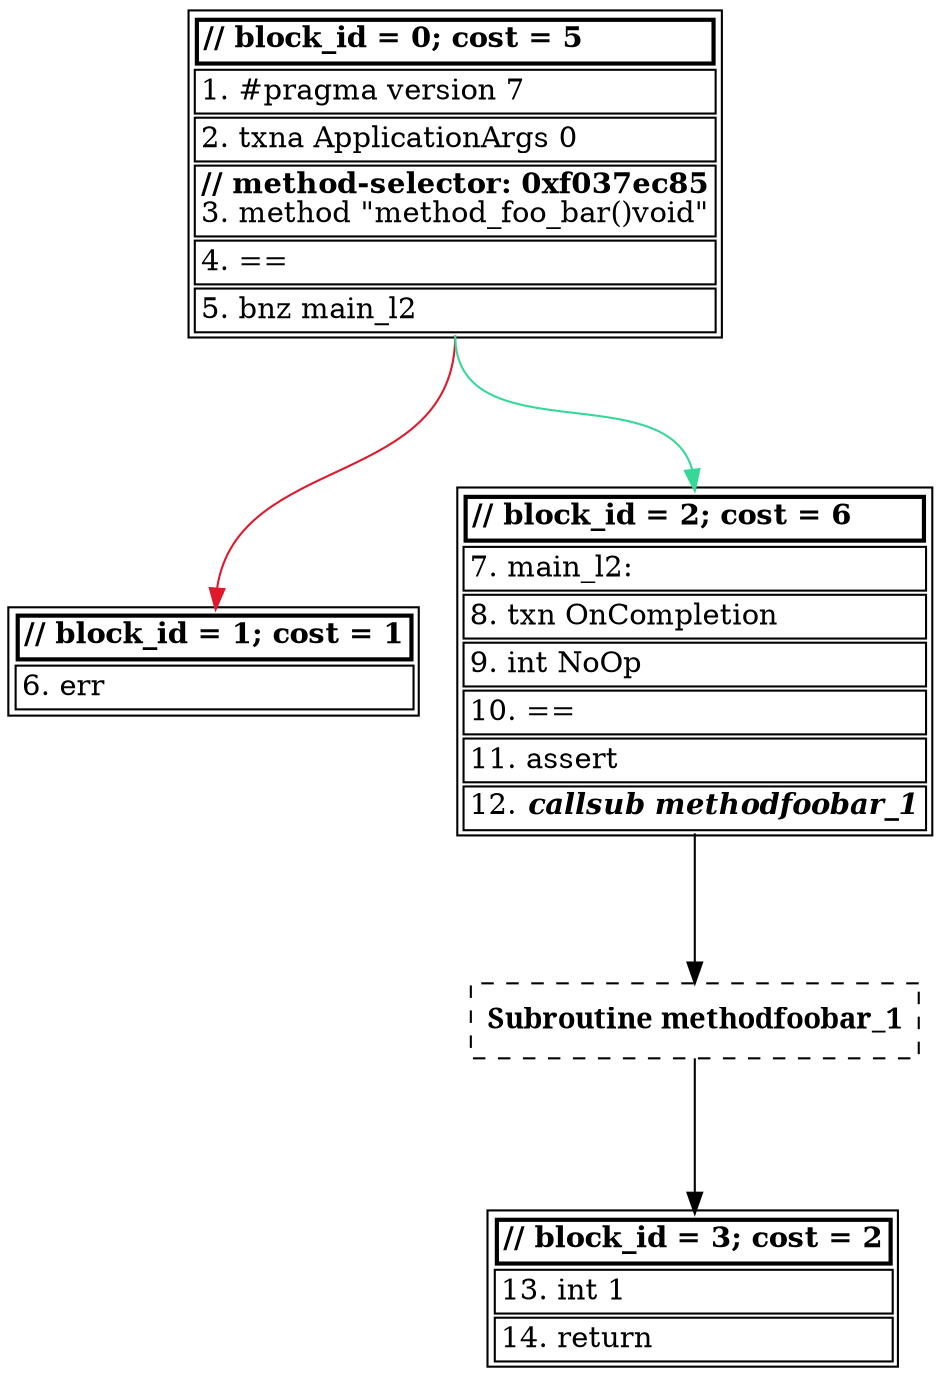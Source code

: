 digraph g{
 ranksep = 1 
 overlap = scale 
0[label=<<TABLE ALIGN="LEFT" COLOR="BLACK">
<TR><TD COLOR="BLACK" ALIGN="LEFT" BALIGN="LEFT" PORT="1" BORDER="2"><B>// block_id = 0; cost = 5</B></TD></TR>
<TR><TD ALIGN="LEFT" BALIGN="LEFT" COLOR="BLACK">1. #pragma version 7</TD></TR>
<TR><TD ALIGN="LEFT" BALIGN="LEFT" COLOR="BLACK">2. txna ApplicationArgs 0</TD></TR>
<TR><TD ALIGN="LEFT" BALIGN="LEFT" COLOR="BLACK"><B>// method-selector: 0xf037ec85</B><BR/>3. method &quot;method_foo_bar()void&quot;</TD></TR>
<TR><TD ALIGN="LEFT" BALIGN="LEFT" COLOR="BLACK">4. ==</TD></TR>
<TR><TD ALIGN="LEFT" BALIGN="LEFT" COLOR="BLACK">5. bnz main_l2</TD></TR>
</TABLE>> labelloc=top shape=plain
] 0:s -> 1:6:n [color="#e0182b"];
0:s -> 2:7:n [color="#36d899"];

2[label=<<TABLE ALIGN="LEFT" COLOR="BLACK">
<TR><TD COLOR="BLACK" ALIGN="LEFT" BALIGN="LEFT" PORT="7" BORDER="2"><B>// block_id = 2; cost = 6</B></TD></TR>
<TR><TD ALIGN="LEFT" BALIGN="LEFT" COLOR="BLACK">7. main_l2:</TD></TR>
<TR><TD ALIGN="LEFT" BALIGN="LEFT" COLOR="BLACK">8. txn OnCompletion</TD></TR>
<TR><TD ALIGN="LEFT" BALIGN="LEFT" COLOR="BLACK">9. int NoOp</TD></TR>
<TR><TD ALIGN="LEFT" BALIGN="LEFT" COLOR="BLACK">10. ==</TD></TR>
<TR><TD ALIGN="LEFT" BALIGN="LEFT" COLOR="BLACK">11. assert</TD></TR>
<TR><TD ALIGN="LEFT" BALIGN="LEFT" COLOR="BLACK">12. <B><I>callsub methodfoobar_1</I></B></TD></TR>
</TABLE>> labelloc=top shape=plain
] 
x2_3[label="Subroutine methodfoobar_1",style=dashed,shape=box,fontname=bold] 2:s -> x2_3:n;
x2_3:s -> 3:13:n;

3[label=<<TABLE ALIGN="LEFT" COLOR="BLACK">
<TR><TD COLOR="BLACK" ALIGN="LEFT" BALIGN="LEFT" PORT="13" BORDER="2"><B>// block_id = 3; cost = 2</B></TD></TR>
<TR><TD ALIGN="LEFT" BALIGN="LEFT" COLOR="BLACK">13. int 1</TD></TR>
<TR><TD ALIGN="LEFT" BALIGN="LEFT" COLOR="BLACK">14. return</TD></TR>
</TABLE>> labelloc=top shape=plain
] 
1[label=<<TABLE ALIGN="LEFT" COLOR="BLACK">
<TR><TD COLOR="BLACK" ALIGN="LEFT" BALIGN="LEFT" PORT="6" BORDER="2"><B>// block_id = 1; cost = 1</B></TD></TR>
<TR><TD ALIGN="LEFT" BALIGN="LEFT" COLOR="BLACK">6. err</TD></TR>
</TABLE>> labelloc=top shape=plain
] 
}